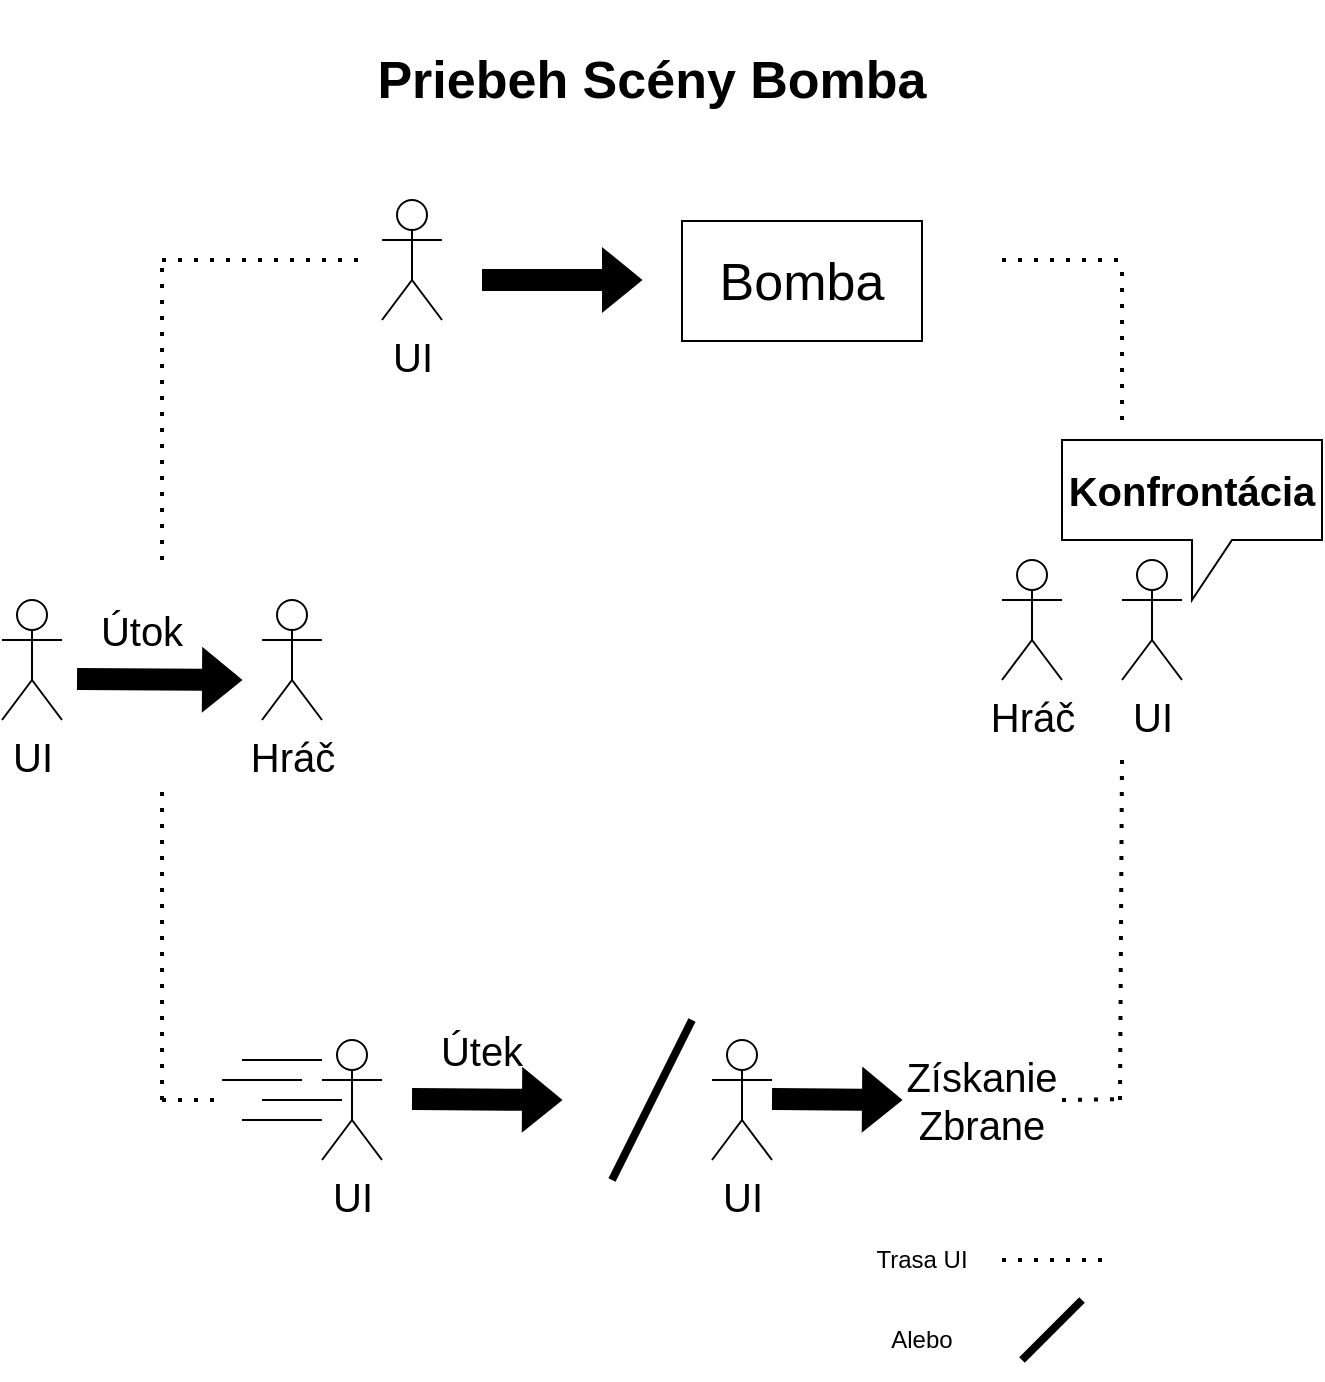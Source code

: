 <mxfile version="18.0.3" type="github"><diagram id="Pp4UJ4THsJMwEIlvclbV" name="Page-1"><mxGraphModel dx="1550" dy="867" grid="1" gridSize="10" guides="1" tooltips="1" connect="1" arrows="1" fold="1" page="1" pageScale="1" pageWidth="1169" pageHeight="827" math="0" shadow="0"><root><mxCell id="0"/><mxCell id="1" parent="0"/><mxCell id="Yg4ArwwOmewy4k2MLa1S-1" value="&lt;font style=&quot;font-size: 20px;&quot;&gt;UI&lt;/font&gt;" style="shape=umlActor;verticalLabelPosition=bottom;verticalAlign=top;html=1;outlineConnect=0;" parent="1" vertex="1"><mxGeometry x="430" y="120" width="30" height="60" as="geometry"/></mxCell><mxCell id="Yg4ArwwOmewy4k2MLa1S-2" value="" style="endArrow=none;dashed=1;html=1;dashPattern=1 3;strokeWidth=2;rounded=0;" parent="1" edge="1"><mxGeometry width="50" height="50" relative="1" as="geometry"><mxPoint x="740" y="150" as="sourcePoint"/><mxPoint x="800" y="150" as="targetPoint"/></mxGeometry></mxCell><mxCell id="Yg4ArwwOmewy4k2MLa1S-4" value="" style="endArrow=none;dashed=1;html=1;dashPattern=1 3;strokeWidth=2;rounded=0;" parent="1" edge="1"><mxGeometry width="50" height="50" relative="1" as="geometry"><mxPoint x="320" y="570" as="sourcePoint"/><mxPoint x="320" y="410" as="targetPoint"/></mxGeometry></mxCell><mxCell id="Yg4ArwwOmewy4k2MLa1S-5" value="" style="endArrow=none;dashed=1;html=1;dashPattern=1 3;strokeWidth=2;rounded=0;" parent="1" edge="1"><mxGeometry width="50" height="50" relative="1" as="geometry"><mxPoint x="320" y="150" as="sourcePoint"/><mxPoint x="420" y="150" as="targetPoint"/></mxGeometry></mxCell><mxCell id="Yg4ArwwOmewy4k2MLa1S-6" value="" style="endArrow=none;dashed=1;html=1;dashPattern=1 3;strokeWidth=2;rounded=0;" parent="1" edge="1"><mxGeometry width="50" height="50" relative="1" as="geometry"><mxPoint x="320" y="570" as="sourcePoint"/><mxPoint x="350" y="570" as="targetPoint"/></mxGeometry></mxCell><mxCell id="Yg4ArwwOmewy4k2MLa1S-7" value="Trasa UI" style="text;html=1;strokeColor=none;fillColor=none;align=center;verticalAlign=middle;whiteSpace=wrap;rounded=0;" parent="1" vertex="1"><mxGeometry x="670" y="630" width="60" height="40" as="geometry"/></mxCell><mxCell id="Yg4ArwwOmewy4k2MLa1S-14" value="" style="endArrow=none;dashed=1;html=1;dashPattern=1 3;strokeWidth=2;rounded=0;fontSize=20;fillColor=#000000;" parent="1" edge="1"><mxGeometry width="50" height="50" relative="1" as="geometry"><mxPoint x="740" y="650" as="sourcePoint"/><mxPoint x="790" y="650" as="targetPoint"/></mxGeometry></mxCell><mxCell id="Yg4ArwwOmewy4k2MLa1S-24" value="" style="endArrow=none;dashed=1;html=1;dashPattern=1 3;strokeWidth=2;rounded=0;" parent="1" edge="1"><mxGeometry width="50" height="50" relative="1" as="geometry"><mxPoint x="770" y="570" as="sourcePoint"/><mxPoint x="800" y="569.5" as="targetPoint"/></mxGeometry></mxCell><mxCell id="Yg4ArwwOmewy4k2MLa1S-41" value="" style="endArrow=none;dashed=1;html=1;dashPattern=1 3;strokeWidth=2;rounded=0;" parent="1" edge="1"><mxGeometry width="50" height="50" relative="1" as="geometry"><mxPoint x="799" y="570" as="sourcePoint"/><mxPoint x="800" y="400" as="targetPoint"/></mxGeometry></mxCell><mxCell id="Yg4ArwwOmewy4k2MLa1S-42" value="" style="endArrow=none;dashed=1;html=1;dashPattern=1 3;strokeWidth=2;rounded=0;" parent="1" edge="1"><mxGeometry width="50" height="50" relative="1" as="geometry"><mxPoint x="800" y="230" as="sourcePoint"/><mxPoint x="800" y="150" as="targetPoint"/></mxGeometry></mxCell><mxCell id="Yg4ArwwOmewy4k2MLa1S-43" value="" style="endArrow=none;dashed=1;html=1;dashPattern=1 3;strokeWidth=2;rounded=0;" parent="1" edge="1"><mxGeometry width="50" height="50" relative="1" as="geometry"><mxPoint x="320" y="300" as="sourcePoint"/><mxPoint x="320" y="150" as="targetPoint"/></mxGeometry></mxCell><mxCell id="Yg4ArwwOmewy4k2MLa1S-48" value="&lt;font size=&quot;1&quot; style=&quot;&quot;&gt;&lt;b style=&quot;font-size: 26px;&quot;&gt;Priebeh Scény Bomba&lt;/b&gt;&lt;/font&gt;" style="text;html=1;strokeColor=none;fillColor=none;align=center;verticalAlign=middle;whiteSpace=wrap;rounded=0;fontSize=20;" parent="1" vertex="1"><mxGeometry x="360" y="20" width="410" height="80" as="geometry"/></mxCell><mxCell id="WroV9NoM9GXKldnxKHg1-12" value="UI" style="shape=umlActor;verticalLabelPosition=bottom;verticalAlign=top;html=1;outlineConnect=0;fontSize=20;" parent="1" vertex="1"><mxGeometry x="400" y="540" width="30" height="60" as="geometry"/></mxCell><mxCell id="WroV9NoM9GXKldnxKHg1-13" value="" style="shape=flexArrow;endArrow=classic;html=1;rounded=0;fontSize=20;fillColor=#000000;" parent="1" edge="1"><mxGeometry width="50" height="50" relative="1" as="geometry"><mxPoint x="445" y="569.5" as="sourcePoint"/><mxPoint x="520" y="570" as="targetPoint"/></mxGeometry></mxCell><mxCell id="WroV9NoM9GXKldnxKHg1-14" value="" style="endArrow=none;html=1;rounded=0;fontSize=20;fillColor=#000000;" parent="1" edge="1"><mxGeometry width="50" height="50" relative="1" as="geometry"><mxPoint x="360" y="580" as="sourcePoint"/><mxPoint x="400" y="580" as="targetPoint"/></mxGeometry></mxCell><mxCell id="WroV9NoM9GXKldnxKHg1-15" value="" style="endArrow=none;html=1;rounded=0;fontSize=20;fillColor=#000000;" parent="1" edge="1"><mxGeometry width="50" height="50" relative="1" as="geometry"><mxPoint x="370" y="570" as="sourcePoint"/><mxPoint x="410" y="570" as="targetPoint"/></mxGeometry></mxCell><mxCell id="WroV9NoM9GXKldnxKHg1-16" value="" style="endArrow=none;html=1;rounded=0;fontSize=20;fillColor=#000000;" parent="1" edge="1"><mxGeometry width="50" height="50" relative="1" as="geometry"><mxPoint x="350" y="560" as="sourcePoint"/><mxPoint x="390" y="560" as="targetPoint"/></mxGeometry></mxCell><mxCell id="WroV9NoM9GXKldnxKHg1-17" value="" style="endArrow=none;html=1;rounded=0;fontSize=20;fillColor=#000000;" parent="1" edge="1"><mxGeometry width="50" height="50" relative="1" as="geometry"><mxPoint x="360" y="550" as="sourcePoint"/><mxPoint x="400" y="550" as="targetPoint"/></mxGeometry></mxCell><mxCell id="WroV9NoM9GXKldnxKHg1-18" value="Útek" style="text;html=1;strokeColor=none;fillColor=none;align=center;verticalAlign=middle;whiteSpace=wrap;rounded=0;fontSize=20;" parent="1" vertex="1"><mxGeometry x="450" y="530" width="60" height="30" as="geometry"/></mxCell><mxCell id="WroV9NoM9GXKldnxKHg1-22" value="" style="endArrow=none;html=1;rounded=0;fontSize=40;strokeWidth=4;" parent="1" edge="1"><mxGeometry width="50" height="50" relative="1" as="geometry"><mxPoint x="545" y="610" as="sourcePoint"/><mxPoint x="585" y="530" as="targetPoint"/></mxGeometry></mxCell><mxCell id="WroV9NoM9GXKldnxKHg1-28" value="" style="endArrow=none;html=1;rounded=0;fontSize=40;strokeWidth=4;" parent="1" edge="1"><mxGeometry width="50" height="50" relative="1" as="geometry"><mxPoint x="750" y="700" as="sourcePoint"/><mxPoint x="780" y="670" as="targetPoint"/></mxGeometry></mxCell><mxCell id="WroV9NoM9GXKldnxKHg1-29" value="Alebo" style="text;html=1;strokeColor=none;fillColor=none;align=center;verticalAlign=middle;whiteSpace=wrap;rounded=0;" parent="1" vertex="1"><mxGeometry x="670" y="670" width="60" height="40" as="geometry"/></mxCell><mxCell id="tdbVRDwNukAqDiM24LBd-4" value="&lt;font style=&quot;font-size: 20px;&quot;&gt;UI&lt;/font&gt;" style="shape=umlActor;verticalLabelPosition=bottom;verticalAlign=top;html=1;outlineConnect=0;" parent="1" vertex="1"><mxGeometry x="800" y="300" width="30" height="60" as="geometry"/></mxCell><mxCell id="tdbVRDwNukAqDiM24LBd-5" value="&lt;font style=&quot;font-size: 20px;&quot;&gt;Hráč&lt;/font&gt;" style="shape=umlActor;verticalLabelPosition=bottom;verticalAlign=top;html=1;outlineConnect=0;" parent="1" vertex="1"><mxGeometry x="740" y="300" width="30" height="60" as="geometry"/></mxCell><mxCell id="tdbVRDwNukAqDiM24LBd-6" value="" style="shape=callout;whiteSpace=wrap;html=1;perimeter=calloutPerimeter;" parent="1" vertex="1"><mxGeometry x="770" y="240" width="130" height="80" as="geometry"/></mxCell><mxCell id="tdbVRDwNukAqDiM24LBd-7" value="Konfrontácia" style="text;html=1;strokeColor=none;fillColor=none;align=center;verticalAlign=middle;whiteSpace=wrap;rounded=0;fontStyle=1;fontSize=20;" parent="1" vertex="1"><mxGeometry x="770" y="240" width="130" height="50" as="geometry"/></mxCell><mxCell id="tdbVRDwNukAqDiM24LBd-8" value="&lt;font style=&quot;font-size: 20px;&quot;&gt;UI&lt;/font&gt;" style="shape=umlActor;verticalLabelPosition=bottom;verticalAlign=top;html=1;outlineConnect=0;" parent="1" vertex="1"><mxGeometry x="240" y="320" width="30" height="60" as="geometry"/></mxCell><mxCell id="tdbVRDwNukAqDiM24LBd-10" value="" style="shape=flexArrow;endArrow=classic;html=1;rounded=0;fontSize=20;fillColor=#000000;" parent="1" edge="1"><mxGeometry width="50" height="50" relative="1" as="geometry"><mxPoint x="277.5" y="359.5" as="sourcePoint"/><mxPoint x="360" y="360" as="targetPoint"/></mxGeometry></mxCell><mxCell id="tdbVRDwNukAqDiM24LBd-11" value="Útok" style="text;html=1;strokeColor=none;fillColor=none;align=center;verticalAlign=middle;whiteSpace=wrap;rounded=0;fontSize=20;" parent="1" vertex="1"><mxGeometry x="280" y="320" width="60" height="30" as="geometry"/></mxCell><mxCell id="tdbVRDwNukAqDiM24LBd-12" value="&lt;font style=&quot;font-size: 20px;&quot;&gt;Hráč&lt;/font&gt;" style="shape=umlActor;verticalLabelPosition=bottom;verticalAlign=top;html=1;outlineConnect=0;" parent="1" vertex="1"><mxGeometry x="370" y="320" width="30" height="60" as="geometry"/></mxCell><mxCell id="tdbVRDwNukAqDiM24LBd-13" value="&lt;font style=&quot;font-size: 20px;&quot;&gt;UI&lt;/font&gt;" style="shape=umlActor;verticalLabelPosition=bottom;verticalAlign=top;html=1;outlineConnect=0;" parent="1" vertex="1"><mxGeometry x="595" y="540" width="30" height="60" as="geometry"/></mxCell><mxCell id="tdbVRDwNukAqDiM24LBd-16" value="Získanie Zbrane" style="text;html=1;strokeColor=none;fillColor=none;align=center;verticalAlign=middle;whiteSpace=wrap;rounded=0;fontSize=20;" parent="1" vertex="1"><mxGeometry x="700" y="555" width="60" height="30" as="geometry"/></mxCell><mxCell id="tdbVRDwNukAqDiM24LBd-19" value="" style="shape=flexArrow;endArrow=classic;html=1;rounded=0;fontSize=20;fillColor=#000000;" parent="1" edge="1"><mxGeometry width="50" height="50" relative="1" as="geometry"><mxPoint x="625" y="569.5" as="sourcePoint"/><mxPoint x="690" y="570" as="targetPoint"/></mxGeometry></mxCell><mxCell id="bu1ktIGV7jGS31YVRZQ5-3" value="" style="shape=flexArrow;endArrow=classic;html=1;rounded=0;fontSize=20;fillColor=#000000;" parent="1" edge="1"><mxGeometry width="50" height="50" relative="1" as="geometry"><mxPoint x="480" y="160" as="sourcePoint"/><mxPoint x="560" y="160" as="targetPoint"/></mxGeometry></mxCell><mxCell id="bu1ktIGV7jGS31YVRZQ5-4" value="&lt;font style=&quot;font-size: 26px;&quot;&gt;Bomba&lt;/font&gt;" style="rounded=0;whiteSpace=wrap;html=1;" parent="1" vertex="1"><mxGeometry x="580" y="130.5" width="120" height="60" as="geometry"/></mxCell></root></mxGraphModel></diagram></mxfile>